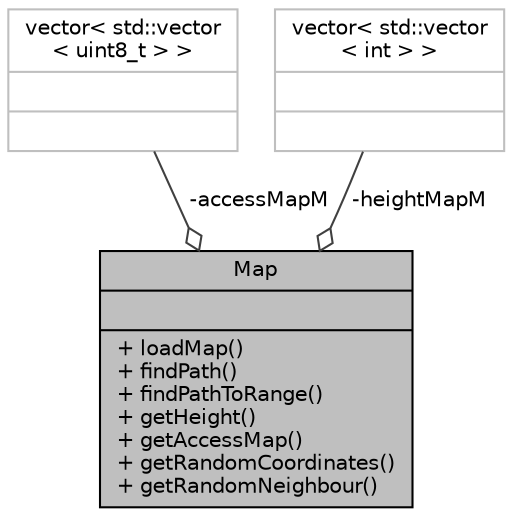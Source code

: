 digraph "Map"
{
 // LATEX_PDF_SIZE
  edge [fontname="Helvetica",fontsize="10",labelfontname="Helvetica",labelfontsize="10"];
  node [fontname="Helvetica",fontsize="10",shape=record];
  Node1 [label="{Map\n||+ loadMap()\l+ findPath()\l+ findPathToRange()\l+ getHeight()\l+ getAccessMap()\l+ getRandomCoordinates()\l+ getRandomNeighbour()\l}",height=0.2,width=0.4,color="black", fillcolor="grey75", style="filled", fontcolor="black",tooltip="Static class representing the map of the game world. Map contains information about which tiles are a..."];
  Node2 -> Node1 [color="grey25",fontsize="10",style="solid",label=" -accessMapM" ,arrowhead="odiamond",fontname="Helvetica"];
  Node2 [label="{vector\< std::vector\l\< uint8_t \> \>\n||}",height=0.2,width=0.4,color="grey75", fillcolor="white", style="filled",tooltip=" "];
  Node3 -> Node1 [color="grey25",fontsize="10",style="solid",label=" -heightMapM" ,arrowhead="odiamond",fontname="Helvetica"];
  Node3 [label="{vector\< std::vector\l\< int \> \>\n||}",height=0.2,width=0.4,color="grey75", fillcolor="white", style="filled",tooltip=" "];
}
